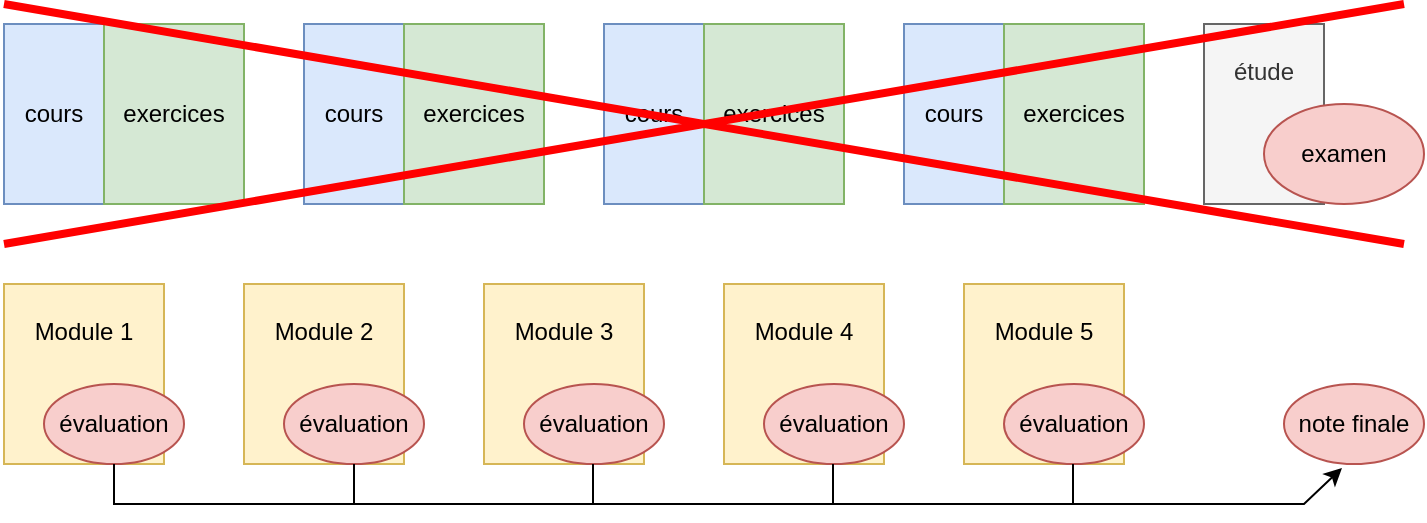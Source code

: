 <mxfile version="24.4.13" type="device">
  <diagram name="Page-1" id="FkQbfaMpU3wipIVif4TC">
    <mxGraphModel dx="1100" dy="862" grid="1" gridSize="10" guides="1" tooltips="1" connect="1" arrows="1" fold="1" page="1" pageScale="1" pageWidth="3300" pageHeight="4681" math="0" shadow="0">
      <root>
        <mxCell id="0" />
        <mxCell id="1" parent="0" />
        <mxCell id="gpe8L4NhiH8Wv9m3OK7k-1" value="Module 1&lt;br&gt;&lt;div&gt;&lt;br&gt;&lt;/div&gt;&lt;div&gt;&lt;br&gt;&lt;/div&gt;&lt;div&gt;&lt;br&gt;&lt;/div&gt;" style="rounded=0;whiteSpace=wrap;html=1;fillColor=#fff2cc;strokeColor=#d6b656;" vertex="1" parent="1">
          <mxGeometry x="80" y="240" width="80" height="90" as="geometry" />
        </mxCell>
        <mxCell id="gpe8L4NhiH8Wv9m3OK7k-2" value="évaluation" style="ellipse;whiteSpace=wrap;html=1;fillColor=#f8cecc;strokeColor=#b85450;" vertex="1" parent="1">
          <mxGeometry x="100" y="290" width="70" height="40" as="geometry" />
        </mxCell>
        <mxCell id="gpe8L4NhiH8Wv9m3OK7k-3" value="Module 2&lt;br&gt;&lt;div&gt;&lt;br&gt;&lt;/div&gt;&lt;div&gt;&lt;br&gt;&lt;/div&gt;&lt;div&gt;&lt;br&gt;&lt;/div&gt;" style="rounded=0;whiteSpace=wrap;html=1;fillColor=#fff2cc;strokeColor=#d6b656;" vertex="1" parent="1">
          <mxGeometry x="200" y="240" width="80" height="90" as="geometry" />
        </mxCell>
        <mxCell id="gpe8L4NhiH8Wv9m3OK7k-4" value="Module 3&lt;br&gt;&lt;div&gt;&lt;br&gt;&lt;/div&gt;&lt;div&gt;&lt;br&gt;&lt;/div&gt;&lt;div&gt;&lt;br&gt;&lt;/div&gt;" style="rounded=0;whiteSpace=wrap;html=1;fillColor=#fff2cc;strokeColor=#d6b656;" vertex="1" parent="1">
          <mxGeometry x="320" y="240" width="80" height="90" as="geometry" />
        </mxCell>
        <mxCell id="gpe8L4NhiH8Wv9m3OK7k-5" value="Module 4&lt;br&gt;&lt;div&gt;&lt;br&gt;&lt;/div&gt;&lt;div&gt;&lt;br&gt;&lt;/div&gt;&lt;div&gt;&lt;br&gt;&lt;/div&gt;" style="rounded=0;whiteSpace=wrap;html=1;fillColor=#fff2cc;strokeColor=#d6b656;" vertex="1" parent="1">
          <mxGeometry x="440" y="240" width="80" height="90" as="geometry" />
        </mxCell>
        <mxCell id="gpe8L4NhiH8Wv9m3OK7k-6" value="Module 5&lt;br&gt;&lt;div&gt;&lt;br&gt;&lt;/div&gt;&lt;div&gt;&lt;br&gt;&lt;/div&gt;&lt;div&gt;&lt;br&gt;&lt;/div&gt;" style="rounded=0;whiteSpace=wrap;html=1;fillColor=#fff2cc;strokeColor=#d6b656;" vertex="1" parent="1">
          <mxGeometry x="560" y="240" width="80" height="90" as="geometry" />
        </mxCell>
        <mxCell id="gpe8L4NhiH8Wv9m3OK7k-7" value="évaluation" style="ellipse;whiteSpace=wrap;html=1;fillColor=#f8cecc;strokeColor=#b85450;" vertex="1" parent="1">
          <mxGeometry x="220" y="290" width="70" height="40" as="geometry" />
        </mxCell>
        <mxCell id="gpe8L4NhiH8Wv9m3OK7k-8" value="évaluation" style="ellipse;whiteSpace=wrap;html=1;fillColor=#f8cecc;strokeColor=#b85450;" vertex="1" parent="1">
          <mxGeometry x="340" y="290" width="70" height="40" as="geometry" />
        </mxCell>
        <mxCell id="gpe8L4NhiH8Wv9m3OK7k-9" value="évaluation" style="ellipse;whiteSpace=wrap;html=1;fillColor=#f8cecc;strokeColor=#b85450;" vertex="1" parent="1">
          <mxGeometry x="460" y="290" width="70" height="40" as="geometry" />
        </mxCell>
        <mxCell id="gpe8L4NhiH8Wv9m3OK7k-10" value="évaluation" style="ellipse;whiteSpace=wrap;html=1;fillColor=#f8cecc;strokeColor=#b85450;" vertex="1" parent="1">
          <mxGeometry x="580" y="290" width="70" height="40" as="geometry" />
        </mxCell>
        <mxCell id="gpe8L4NhiH8Wv9m3OK7k-11" value="note finale" style="ellipse;whiteSpace=wrap;html=1;fillColor=#f8cecc;strokeColor=#b85450;" vertex="1" parent="1">
          <mxGeometry x="720" y="290" width="70" height="40" as="geometry" />
        </mxCell>
        <mxCell id="gpe8L4NhiH8Wv9m3OK7k-18" value="" style="endArrow=classic;html=1;rounded=0;exitX=0.5;exitY=1;exitDx=0;exitDy=0;entryX=0.414;entryY=1.05;entryDx=0;entryDy=0;entryPerimeter=0;" edge="1" parent="1" source="gpe8L4NhiH8Wv9m3OK7k-2" target="gpe8L4NhiH8Wv9m3OK7k-11">
          <mxGeometry width="50" height="50" relative="1" as="geometry">
            <mxPoint x="540" y="590" as="sourcePoint" />
            <mxPoint x="750" y="330" as="targetPoint" />
            <Array as="points">
              <mxPoint x="135" y="350" />
              <mxPoint x="730" y="350" />
            </Array>
          </mxGeometry>
        </mxCell>
        <mxCell id="gpe8L4NhiH8Wv9m3OK7k-23" value="" style="endArrow=none;html=1;rounded=0;entryX=0.5;entryY=1;entryDx=0;entryDy=0;" edge="1" parent="1" target="gpe8L4NhiH8Wv9m3OK7k-7">
          <mxGeometry width="50" height="50" relative="1" as="geometry">
            <mxPoint x="255" y="350" as="sourcePoint" />
            <mxPoint x="250" y="340" as="targetPoint" />
          </mxGeometry>
        </mxCell>
        <mxCell id="gpe8L4NhiH8Wv9m3OK7k-24" value="" style="endArrow=none;html=1;rounded=0;entryX=0.5;entryY=1;entryDx=0;entryDy=0;" edge="1" parent="1">
          <mxGeometry width="50" height="50" relative="1" as="geometry">
            <mxPoint x="374.5" y="350" as="sourcePoint" />
            <mxPoint x="374.5" y="330" as="targetPoint" />
          </mxGeometry>
        </mxCell>
        <mxCell id="gpe8L4NhiH8Wv9m3OK7k-25" value="" style="endArrow=none;html=1;rounded=0;entryX=0.5;entryY=1;entryDx=0;entryDy=0;" edge="1" parent="1">
          <mxGeometry width="50" height="50" relative="1" as="geometry">
            <mxPoint x="494.5" y="350" as="sourcePoint" />
            <mxPoint x="494.5" y="330" as="targetPoint" />
          </mxGeometry>
        </mxCell>
        <mxCell id="gpe8L4NhiH8Wv9m3OK7k-26" value="" style="endArrow=none;html=1;rounded=0;entryX=0.5;entryY=1;entryDx=0;entryDy=0;" edge="1" parent="1">
          <mxGeometry width="50" height="50" relative="1" as="geometry">
            <mxPoint x="614.5" y="350" as="sourcePoint" />
            <mxPoint x="614.5" y="330" as="targetPoint" />
          </mxGeometry>
        </mxCell>
        <mxCell id="gpe8L4NhiH8Wv9m3OK7k-27" value="cours" style="rounded=0;whiteSpace=wrap;html=1;fillColor=#dae8fc;strokeColor=#6c8ebf;" vertex="1" parent="1">
          <mxGeometry x="80" y="110" width="50" height="90" as="geometry" />
        </mxCell>
        <mxCell id="gpe8L4NhiH8Wv9m3OK7k-28" value="exercices" style="rounded=0;whiteSpace=wrap;html=1;fillColor=#d5e8d4;strokeColor=#82b366;" vertex="1" parent="1">
          <mxGeometry x="130" y="110" width="70" height="90" as="geometry" />
        </mxCell>
        <mxCell id="gpe8L4NhiH8Wv9m3OK7k-29" value="cours" style="rounded=0;whiteSpace=wrap;html=1;fillColor=#dae8fc;strokeColor=#6c8ebf;" vertex="1" parent="1">
          <mxGeometry x="230" y="110" width="50" height="90" as="geometry" />
        </mxCell>
        <mxCell id="gpe8L4NhiH8Wv9m3OK7k-30" value="cours" style="rounded=0;whiteSpace=wrap;html=1;fillColor=#dae8fc;strokeColor=#6c8ebf;" vertex="1" parent="1">
          <mxGeometry x="380" y="110" width="50" height="90" as="geometry" />
        </mxCell>
        <mxCell id="gpe8L4NhiH8Wv9m3OK7k-31" value="cours" style="rounded=0;whiteSpace=wrap;html=1;fillColor=#dae8fc;strokeColor=#6c8ebf;" vertex="1" parent="1">
          <mxGeometry x="530" y="110" width="50" height="90" as="geometry" />
        </mxCell>
        <mxCell id="gpe8L4NhiH8Wv9m3OK7k-35" value="exercices" style="rounded=0;whiteSpace=wrap;html=1;fillColor=#d5e8d4;strokeColor=#82b366;" vertex="1" parent="1">
          <mxGeometry x="280" y="110" width="70" height="90" as="geometry" />
        </mxCell>
        <mxCell id="gpe8L4NhiH8Wv9m3OK7k-36" value="exercices" style="rounded=0;whiteSpace=wrap;html=1;fillColor=#d5e8d4;strokeColor=#82b366;" vertex="1" parent="1">
          <mxGeometry x="430" y="110" width="70" height="90" as="geometry" />
        </mxCell>
        <mxCell id="gpe8L4NhiH8Wv9m3OK7k-37" value="exercices" style="rounded=0;whiteSpace=wrap;html=1;fillColor=#d5e8d4;strokeColor=#82b366;" vertex="1" parent="1">
          <mxGeometry x="580" y="110" width="70" height="90" as="geometry" />
        </mxCell>
        <mxCell id="gpe8L4NhiH8Wv9m3OK7k-39" value="étude&lt;br&gt;&lt;br&gt;&lt;div&gt;&lt;br&gt;&lt;br&gt;&lt;/div&gt;" style="rounded=0;whiteSpace=wrap;html=1;fillColor=#f5f5f5;fontColor=#333333;strokeColor=#666666;" vertex="1" parent="1">
          <mxGeometry x="680" y="110" width="60" height="90" as="geometry" />
        </mxCell>
        <mxCell id="gpe8L4NhiH8Wv9m3OK7k-42" value="examen" style="ellipse;whiteSpace=wrap;html=1;fillColor=#f8cecc;strokeColor=#b85450;" vertex="1" parent="1">
          <mxGeometry x="710" y="150" width="80" height="50" as="geometry" />
        </mxCell>
        <mxCell id="gpe8L4NhiH8Wv9m3OK7k-45" value="" style="shape=umlDestroy;html=1;strokeColor=#FF0000;strokeWidth=4;" vertex="1" parent="1">
          <mxGeometry x="80" y="100" width="700" height="120" as="geometry" />
        </mxCell>
      </root>
    </mxGraphModel>
  </diagram>
</mxfile>
